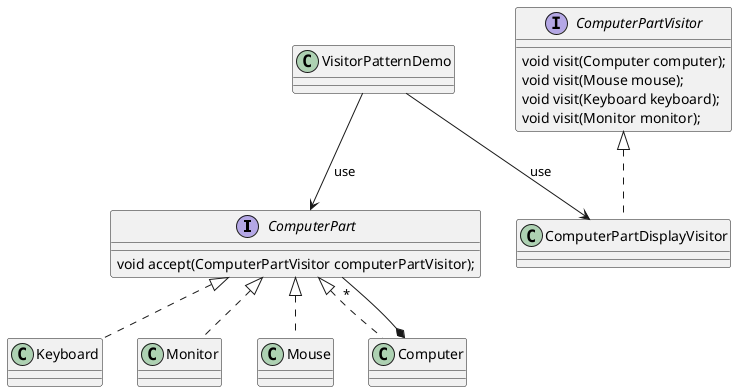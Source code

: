 @startuml Diagramme de classe

interface ComputerPart {
   void accept(ComputerPartVisitor computerPartVisitor);
}
class Keyboard implements ComputerPart 
class Monitor implements ComputerPart 
class Mouse implements ComputerPart 
class Computer implements ComputerPart 
interface ComputerPartVisitor {
	void visit(Computer computer);
	void visit(Mouse mouse);
	void visit(Keyboard keyboard);
	void visit(Monitor monitor);
}
class ComputerPartDisplayVisitor implements ComputerPartVisitor 
class VisitorPatternDemo 

VisitorPatternDemo --> ComputerPartDisplayVisitor: use
VisitorPatternDemo --> ComputerPart: use
Computer *-- "*" ComputerPart
@enduml